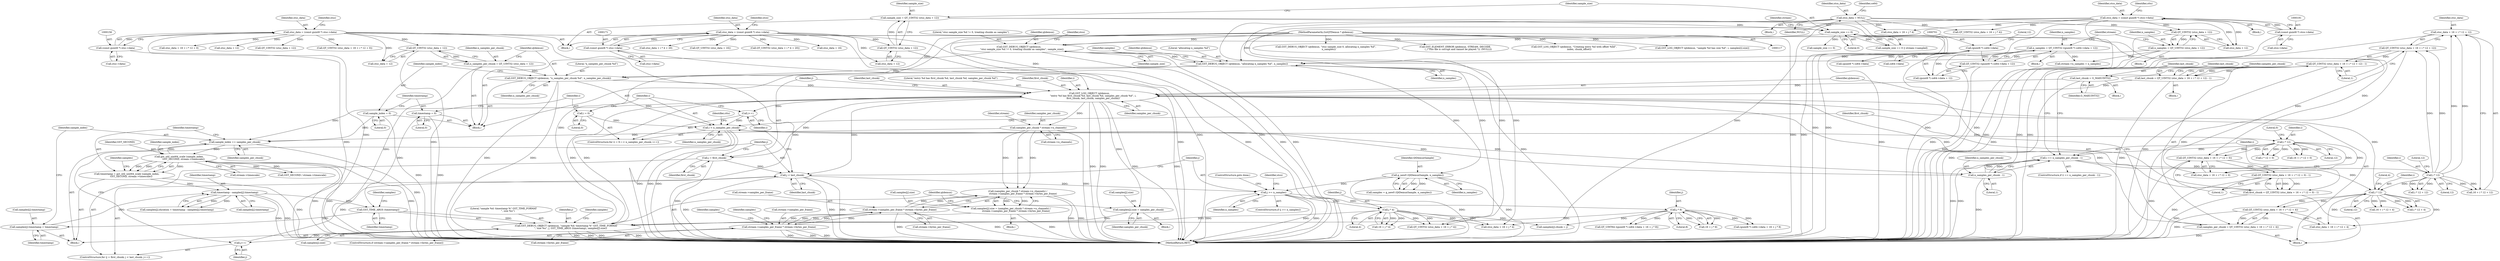 digraph "0_gstreamer_bdc20b9baf13564d9a061343416395f8f9a92b53@pointer" {
"1000784" [label="(Call,stsc_data + 16 + i * 12 + 12)"];
"1000789" [label="(Call,i * 12)"];
"1000769" [label="(Call,i == n_samples_per_chunk - 1)"];
"1000763" [label="(Call,i * 12)"];
"1000745" [label="(Call,i < n_samples_per_chunk)"];
"1000748" [label="(Call,i++)"];
"1000806" [label="(Call,GST_LOG_OBJECT (qtdemux,\n          \"entry %d has first_chunk %d, last_chunk %d, samples_per_chunk %d\", i,\n          first_chunk, last_chunk, samples_per_chunk))"];
"1000731" [label="(Call,GST_DEBUG_OBJECT (qtdemux, \"n_samples_per_chunk %d\", n_samples_per_chunk))"];
"1000711" [label="(Call,GST_DEBUG_OBJECT (qtdemux, \"allocating n_samples %d\", n_samples))"];
"1000681" [label="(Call,GST_DEBUG_OBJECT (qtdemux,\n        \"stsz sample_size %d != 0, treating chunks as samples\", sample_size))"];
"1000118" [label="(MethodParameterIn,GstQTDemux * qtdemux)"];
"1000226" [label="(Call,sample_size == 0)"];
"1000218" [label="(Call,sample_size = QT_UINT32 (stsz_data + 12))"];
"1000220" [label="(Call,QT_UINT32 (stsz_data + 12))"];
"1000168" [label="(Call,stsz_data = (const guint8 *) stsz->data)"];
"1000170" [label="(Call,(const guint8 *) stsz->data)"];
"1000696" [label="(Call,n_samples = QT_UINT32 ((guint8 *) co64->data + 12))"];
"1000698" [label="(Call,QT_UINT32 ((guint8 *) co64->data + 12))"];
"1000700" [label="(Call,(guint8 *) co64->data)"];
"1000688" [label="(Call,n_samples = QT_UINT32 (stco_data + 12))"];
"1000690" [label="(Call,QT_UINT32 (stco_data + 12))"];
"1000188" [label="(Call,stco_data = (const guint8 *) stco->data)"];
"1000190" [label="(Call,(const guint8 *) stco->data)"];
"1000197" [label="(Call,stco_data = NULL)"];
"1000725" [label="(Call,n_samples_per_chunk = QT_UINT32 (stsc_data + 12))"];
"1000727" [label="(Call,QT_UINT32 (stsc_data + 12))"];
"1000153" [label="(Call,stsc_data = (const guint8 *) stsc->data)"];
"1000155" [label="(Call,(const guint8 *) stsc->data)"];
"1000909" [label="(Call,GST_DEBUG_OBJECT (qtdemux, \"sample %d: timestamp %\" GST_TIME_FORMAT\n            \", size %u\", j, GST_TIME_ARGS (timestamp), samples[j].size))"];
"1000855" [label="(Call,j * 8)"];
"1000825" [label="(Call,j >= n_samples)"];
"1000817" [label="(Call,j < last_chunk)"];
"1000814" [label="(Call,j = first_chunk)"];
"1000820" [label="(Call,j++)"];
"1000717" [label="(Call,g_new0 (QtDemuxSample, n_samples))"];
"1000839" [label="(Call,j * 4)"];
"1000913" [label="(Call,GST_TIME_ARGS (timestamp))"];
"1000738" [label="(Call,timestamp = 0)"];
"1000944" [label="(Call,timestamp - samples[j].timestamp)"];
"1000930" [label="(Call,timestamp = gst_util_uint64_scale (sample_index,\n            GST_SECOND, stream->timescale))"];
"1000932" [label="(Call,gst_util_uint64_scale (sample_index,\n            GST_SECOND, stream->timescale))"];
"1000927" [label="(Call,sample_index += samples_per_chunk)"];
"1000888" [label="(Call,samples_per_chunk * stream->n_channels)"];
"1000735" [label="(Call,sample_index = 0)"];
"1000920" [label="(Call,samples[j].timestamp = timestamp)"];
"1000881" [label="(Call,samples[j].size = (samples_per_chunk * stream->n_channels) /\n              stream->samples_per_frame * stream->bytes_per_frame)"];
"1000887" [label="(Call,(samples_per_chunk * stream->n_channels) /\n              stream->samples_per_frame * stream->bytes_per_frame)"];
"1000893" [label="(Call,stream->samples_per_frame * stream->bytes_per_frame)"];
"1000873" [label="(Call,stream->samples_per_frame * stream->bytes_per_frame)"];
"1000902" [label="(Call,samples[j].size = samples_per_chunk)"];
"1000802" [label="(Call,i * 12)"];
"1000754" [label="(Call,first_chunk = QT_UINT32 (stsc_data + 16 + i * 12 + 0) - 1)"];
"1000756" [label="(Call,QT_UINT32 (stsc_data + 16 + i * 12 + 0) - 1)"];
"1000757" [label="(Call,QT_UINT32 (stsc_data + 16 + i * 12 + 0))"];
"1000780" [label="(Call,last_chunk = QT_UINT32 (stsc_data + 16 + i * 12 + 12) - 1)"];
"1000782" [label="(Call,QT_UINT32 (stsc_data + 16 + i * 12 + 12) - 1)"];
"1000783" [label="(Call,QT_UINT32 (stsc_data + 16 + i * 12 + 12))"];
"1000775" [label="(Call,last_chunk = G_MAXUINT32)"];
"1000794" [label="(Call,samples_per_chunk = QT_UINT32 (stsc_data + 16 + i * 12 + 4))"];
"1000796" [label="(Call,QT_UINT32 (stsc_data + 16 + i * 12 + 4))"];
"1000742" [label="(Call,i = 0)"];
"1000771" [label="(Call,n_samples_per_chunk - 1)"];
"1000779" [label="(Block,)"];
"1000742" [label="(Call,i = 0)"];
"1000754" [label="(Call,first_chunk = QT_UINT32 (stsc_data + 16 + i * 12 + 0) - 1)"];
"1000172" [label="(Call,stsz->data)"];
"1000848" [label="(Call,(guint8 *) co64->data)"];
"1000192" [label="(Call,stco->data)"];
"1000187" [label="(Block,)"];
"1000780" [label="(Call,last_chunk = QT_UINT32 (stsc_data + 16 + i * 12 + 12) - 1)"];
"1000681" [label="(Call,GST_DEBUG_OBJECT (qtdemux,\n        \"stsz sample_size %d != 0, treating chunks as samples\", sample_size))"];
"1000913" [label="(Call,GST_TIME_ARGS (timestamp))"];
"1000705" [label="(Literal,12)"];
"1000269" [label="(Call,sample_size == 0)"];
"1000697" [label="(Identifier,n_samples)"];
"1000732" [label="(Identifier,qtdemux)"];
"1000728" [label="(Call,stsc_data + 12)"];
"1000782" [label="(Call,QT_UINT32 (stsc_data + 16 + i * 12 + 12) - 1)"];
"1000801" [label="(Call,i * 12 + 4)"];
"1000944" [label="(Call,timestamp - samples[j].timestamp)"];
"1000857" [label="(Literal,8)"];
"1000890" [label="(Call,stream->n_channels)"];
"1000828" [label="(ControlStructure,goto done;)"];
"1000806" [label="(Call,GST_LOG_OBJECT (qtdemux,\n          \"entry %d has first_chunk %d, last_chunk %d, samples_per_chunk %d\", i,\n          first_chunk, last_chunk, samples_per_chunk))"];
"1000750" [label="(Block,)"];
"1000897" [label="(Call,stream->bytes_per_frame)"];
"1000873" [label="(Call,stream->samples_per_frame * stream->bytes_per_frame)"];
"1000208" [label="(Identifier,stts)"];
"1000202" [label="(Identifier,co64)"];
"1000239" [label="(Call,GST_DEBUG_OBJECT (qtdemux, \"stsz sample_size 0, allocating n_samples %d\",\n        n_samples))"];
"1000168" [label="(Call,stsz_data = (const guint8 *) stsz->data)"];
"1000858" [label="(Call,samples[j].chunk = j)"];
"1000847" [label="(Call,(guint8 *) co64->data + 16 + j * 8)"];
"1000745" [label="(Call,i < n_samples_per_chunk)"];
"1000758" [label="(Call,stsc_data + 16 + i * 12 + 0)"];
"1000809" [label="(Identifier,i)"];
"1000711" [label="(Call,GST_DEBUG_OBJECT (qtdemux, \"allocating n_samples %d\", n_samples))"];
"1000910" [label="(Identifier,qtdemux)"];
"1000740" [label="(Literal,0)"];
"1000714" [label="(Identifier,n_samples)"];
"1000702" [label="(Call,co64->data)"];
"1000689" [label="(Identifier,n_samples)"];
"1000176" [label="(Identifier,stco)"];
"1000855" [label="(Call,j * 8)"];
"1000774" [label="(Block,)"];
"1000220" [label="(Call,QT_UINT32 (stsz_data + 12))"];
"1000726" [label="(Identifier,n_samples_per_chunk)"];
"1001059" [label="(Call,GST_ELEMENT_ERROR (qtdemux, STREAM, DECODE,\n        (_(\"This file is corrupt and cannot be played.\")), (NULL)))"];
"1000196" [label="(Block,)"];
"1000926" [label="(Identifier,timestamp)"];
"1000877" [label="(Call,stream->bytes_per_frame)"];
"1000746" [label="(Identifier,i)"];
"1000336" [label="(Call,stsc_data + 16 + i * 12 + 0)"];
"1000834" [label="(Call,QT_UINT32 (stco_data + 16 + j * 4))"];
"1000902" [label="(Call,samples[j].size = samples_per_chunk)"];
"1000434" [label="(Call,GST_LOG_OBJECT (qtdemux, \"Creating entry %d with offset %lld\",\n              index, chunk_offset))"];
"1000313" [label="(Call,stsc_data + 12)"];
"1000199" [label="(Identifier,NULL)"];
"1000762" [label="(Call,i * 12 + 0)"];
"1000818" [label="(Identifier,j)"];
"1000735" [label="(Call,sample_index = 0)"];
"1000908" [label="(Identifier,samples_per_chunk)"];
"1000755" [label="(Identifier,first_chunk)"];
"1000190" [label="(Call,(const guint8 *) stco->data)"];
"1000400" [label="(Call,QT_UINT32 (stco_data + 16 + j * 4))"];
"1000718" [label="(Identifier,QtDemuxSample)"];
"1000749" [label="(Identifier,i)"];
"1000785" [label="(Identifier,stsc_data)"];
"1000912" [label="(Identifier,j)"];
"1000748" [label="(Call,i++)"];
"1000197" [label="(Call,stco_data = NULL)"];
"1000923" [label="(Identifier,samples)"];
"1000700" [label="(Call,(guint8 *) co64->data)"];
"1000945" [label="(Identifier,timestamp)"];
"1000706" [label="(Call,stream->n_samples = n_samples)"];
"1000771" [label="(Call,n_samples_per_chunk - 1)"];
"1000118" [label="(MethodParameterIn,GstQTDemux * qtdemux)"];
"1000279" [label="(Call,stsz_data + i * 4 + 20)"];
"1000901" [label="(Block,)"];
"1000932" [label="(Call,gst_util_uint64_scale (sample_index,\n            GST_SECOND, stream->timescale))"];
"1000312" [label="(Call,QT_UINT32 (stsc_data + 12))"];
"1000235" [label="(Call,QT_UINT32 (stsz_data + 16))"];
"1000278" [label="(Call,QT_UINT32 (stsz_data + i * 4 + 20))"];
"1000920" [label="(Call,samples[j].timestamp = timestamp)"];
"1000813" [label="(ControlStructure,for (j = first_chunk; j < last_chunk; j++))"];
"1000935" [label="(Call,stream->timescale)"];
"1000933" [label="(Identifier,sample_index)"];
"1000783" [label="(Call,QT_UINT32 (stsc_data + 16 + i * 12 + 12))"];
"1000767" [label="(Literal,1)"];
"1000903" [label="(Call,samples[j].size)"];
"1000230" [label="(Identifier,stream)"];
"1000853" [label="(Call,16 + j * 8)"];
"1000821" [label="(Identifier,j)"];
"1000784" [label="(Call,stsc_data + 16 + i * 12 + 12)"];
"1000881" [label="(Call,samples[j].size = (samples_per_chunk * stream->n_channels) /\n              stream->samples_per_frame * stream->bytes_per_frame)"];
"1000756" [label="(Call,QT_UINT32 (stsc_data + 16 + i * 12 + 0) - 1)"];
"1000811" [label="(Identifier,last_chunk)"];
"1000769" [label="(Call,i == n_samples_per_chunk - 1)"];
"1000696" [label="(Call,n_samples = QT_UINT32 ((guint8 *) co64->data + 12))"];
"1000690" [label="(Call,QT_UINT32 (stco_data + 12))"];
"1000699" [label="(Call,(guint8 *) co64->data + 12)"];
"1000716" [label="(Identifier,samples)"];
"1000764" [label="(Identifier,i)"];
"1000736" [label="(Identifier,sample_index)"];
"1000777" [label="(Identifier,G_MAXUINT32)"];
"1000796" [label="(Call,QT_UINT32 (stsc_data + 16 + i * 12 + 4))"];
"1000765" [label="(Literal,12)"];
"1000814" [label="(Call,j = first_chunk)"];
"1000773" [label="(Literal,1)"];
"1000808" [label="(Literal,\"entry %d has first_chunk %d, last_chunk %d, samples_per_chunk %d\")"];
"1000895" [label="(Identifier,stream)"];
"1000841" [label="(Literal,4)"];
"1000218" [label="(Call,sample_size = QT_UINT32 (stsz_data + 12))"];
"1000731" [label="(Call,GST_DEBUG_OBJECT (qtdemux, \"n_samples_per_chunk %d\", n_samples_per_chunk))"];
"1000791" [label="(Literal,12)"];
"1000221" [label="(Call,stsz_data + 12)"];
"1000169" [label="(Identifier,stsz_data)"];
"1000840" [label="(Identifier,j)"];
"1000805" [label="(Literal,4)"];
"1000846" [label="(Call,QT_UINT64 ((guint8 *) co64->data + 16 + j * 8))"];
"1000763" [label="(Call,i * 12)"];
"1000708" [label="(Identifier,stream)"];
"1000691" [label="(Call,stco_data + 12)"];
"1000911" [label="(Literal,\"sample %d: timestamp %\" GST_TIME_FORMAT\n            \", size %u\")"];
"1000790" [label="(Identifier,i)"];
"1000820" [label="(Call,j++)"];
"1000803" [label="(Identifier,i)"];
"1000733" [label="(Literal,\"n_samples_per_chunk %d\")"];
"1000768" [label="(ControlStructure,if (i == n_samples_per_chunk - 1))"];
"1000810" [label="(Identifier,first_chunk)"];
"1000938" [label="(Call,samples[j].duration = timestamp - samples[j].timestamp)"];
"1000931" [label="(Identifier,timestamp)"];
"1000830" [label="(Identifier,stco)"];
"1000884" [label="(Identifier,samples)"];
"1000760" [label="(Call,16 + i * 12 + 0)"];
"1000795" [label="(Identifier,samples_per_chunk)"];
"1000737" [label="(Literal,0)"];
"1000219" [label="(Identifier,sample_size)"];
"1000734" [label="(Identifier,n_samples_per_chunk)"];
"1000915" [label="(Call,samples[j].size)"];
"1000819" [label="(Identifier,last_chunk)"];
"1000802" [label="(Call,i * 12)"];
"1000747" [label="(Identifier,n_samples_per_chunk)"];
"1000155" [label="(Call,(const guint8 *) stsc->data)"];
"1000888" [label="(Call,samples_per_chunk * stream->n_channels)"];
"1000824" [label="(ControlStructure,if (j >= n_samples))"];
"1000946" [label="(Call,samples[j].timestamp)"];
"1000825" [label="(Call,j >= n_samples)"];
"1000799" [label="(Call,16 + i * 12 + 4)"];
"1000712" [label="(Identifier,qtdemux)"];
"1000684" [label="(Identifier,sample_size)"];
"1000887" [label="(Call,(samples_per_chunk * stream->n_channels) /\n              stream->samples_per_frame * stream->bytes_per_frame)"];
"1000725" [label="(Call,n_samples_per_chunk = QT_UINT32 (stsc_data + 12))"];
"1000695" [label="(Block,)"];
"1000788" [label="(Call,i * 12 + 12)"];
"1000929" [label="(Identifier,samples_per_chunk)"];
"1000793" [label="(Literal,1)"];
"1000930" [label="(Call,timestamp = gst_util_uint64_scale (sample_index,\n            GST_SECOND, stream->timescale))"];
"1000941" [label="(Identifier,samples)"];
"1000882" [label="(Call,samples[j].size)"];
"1000170" [label="(Call,(const guint8 *) stsz->data)"];
"1000822" [label="(Block,)"];
"1000157" [label="(Call,stsc->data)"];
"1000792" [label="(Literal,12)"];
"1000928" [label="(Identifier,sample_index)"];
"1000914" [label="(Identifier,timestamp)"];
"1000812" [label="(Identifier,samples_per_chunk)"];
"1000294" [label="(Call,GST_LOG_OBJECT (qtdemux, \"sample %d has size %d\", i, samples[i].size))"];
"1000686" [label="(Identifier,stco)"];
"1000816" [label="(Identifier,first_chunk)"];
"1000688" [label="(Call,n_samples = QT_UINT32 (stco_data + 12))"];
"1000717" [label="(Call,g_new0 (QtDemuxSample, n_samples))"];
"1000698" [label="(Call,QT_UINT32 ((guint8 *) co64->data + 12))"];
"1000236" [label="(Call,stsz_data + 16)"];
"1000154" [label="(Identifier,stsc_data)"];
"1000225" [label="(Call,sample_size == 0 || stream->sampled)"];
"1000744" [label="(Literal,0)"];
"1000815" [label="(Identifier,j)"];
"1000789" [label="(Call,i * 12)"];
"1001049" [label="(Call,GST_SECOND / stream->timescale)"];
"1000880" [label="(Block,)"];
"1000757" [label="(Call,QT_UINT32 (stsc_data + 16 + i * 12 + 0))"];
"1000198" [label="(Identifier,stco_data)"];
"1000727" [label="(Call,QT_UINT32 (stsc_data + 12))"];
"1000163" [label="(Identifier,stsz)"];
"1000683" [label="(Literal,\"stsz sample_size %d != 0, treating chunks as samples\")"];
"1000827" [label="(Identifier,n_samples)"];
"1000770" [label="(Identifier,i)"];
"1000927" [label="(Call,sample_index += samples_per_chunk)"];
"1000835" [label="(Call,stco_data + 16 + j * 4)"];
"1000909" [label="(Call,GST_DEBUG_OBJECT (qtdemux, \"sample %d: timestamp %\" GST_TIME_FORMAT\n            \", size %u\", j, GST_TIME_ARGS (timestamp), samples[j].size))"];
"1000776" [label="(Identifier,last_chunk)"];
"1000713" [label="(Literal,\"allocating n_samples %d\")"];
"1000775" [label="(Call,last_chunk = G_MAXUINT32)"];
"1000227" [label="(Identifier,sample_size)"];
"1000738" [label="(Call,timestamp = 0)"];
"1000401" [label="(Call,stco_data + 16 + j * 4)"];
"1000893" [label="(Call,stream->samples_per_frame * stream->bytes_per_frame)"];
"1000682" [label="(Identifier,qtdemux)"];
"1000766" [label="(Literal,0)"];
"1000743" [label="(Identifier,i)"];
"1001068" [label="(MethodReturn,RET)"];
"1000817" [label="(Call,j < last_chunk)"];
"1000786" [label="(Call,16 + i * 12 + 12)"];
"1000797" [label="(Call,stsc_data + 16 + i * 12 + 4)"];
"1000807" [label="(Identifier,qtdemux)"];
"1000874" [label="(Call,stream->samples_per_frame)"];
"1000934" [label="(Identifier,GST_SECOND)"];
"1000839" [label="(Call,j * 4)"];
"1000917" [label="(Identifier,samples)"];
"1000226" [label="(Call,sample_size == 0)"];
"1000680" [label="(Block,)"];
"1000188" [label="(Call,stco_data = (const guint8 *) stco->data)"];
"1000715" [label="(Call,samples = g_new0 (QtDemuxSample, n_samples))"];
"1000687" [label="(Block,)"];
"1000794" [label="(Call,samples_per_chunk = QT_UINT32 (stsc_data + 16 + i * 12 + 4))"];
"1000741" [label="(ControlStructure,for (i = 0; i < n_samples_per_chunk; i++))"];
"1000894" [label="(Call,stream->samples_per_frame)"];
"1000121" [label="(Block,)"];
"1000189" [label="(Identifier,stco_data)"];
"1000781" [label="(Identifier,last_chunk)"];
"1000960" [label="(Identifier,ctts)"];
"1000153" [label="(Call,stsc_data = (const guint8 *) stsc->data)"];
"1000335" [label="(Call,QT_UINT32 (stsc_data + 16 + i * 12 + 0))"];
"1000872" [label="(ControlStructure,if (stream->samples_per_frame * stream->bytes_per_frame))"];
"1000889" [label="(Identifier,samples_per_chunk)"];
"1000739" [label="(Identifier,timestamp)"];
"1000826" [label="(Identifier,j)"];
"1000837" [label="(Call,16 + j * 4)"];
"1000804" [label="(Literal,12)"];
"1000856" [label="(Identifier,j)"];
"1000719" [label="(Identifier,n_samples)"];
"1000772" [label="(Identifier,n_samples_per_chunk)"];
"1000921" [label="(Call,samples[j].timestamp)"];
"1000905" [label="(Identifier,samples)"];
"1000228" [label="(Literal,0)"];
"1000784" -> "1000783"  [label="AST: "];
"1000784" -> "1000786"  [label="CFG: "];
"1000785" -> "1000784"  [label="AST: "];
"1000786" -> "1000784"  [label="AST: "];
"1000783" -> "1000784"  [label="CFG: "];
"1000784" -> "1001068"  [label="DDG: "];
"1000789" -> "1000784"  [label="DDG: "];
"1000789" -> "1000784"  [label="DDG: "];
"1000789" -> "1000788"  [label="AST: "];
"1000789" -> "1000791"  [label="CFG: "];
"1000790" -> "1000789"  [label="AST: "];
"1000791" -> "1000789"  [label="AST: "];
"1000792" -> "1000789"  [label="CFG: "];
"1000789" -> "1000783"  [label="DDG: "];
"1000789" -> "1000783"  [label="DDG: "];
"1000789" -> "1000786"  [label="DDG: "];
"1000789" -> "1000786"  [label="DDG: "];
"1000789" -> "1000788"  [label="DDG: "];
"1000789" -> "1000788"  [label="DDG: "];
"1000769" -> "1000789"  [label="DDG: "];
"1000789" -> "1000802"  [label="DDG: "];
"1000769" -> "1000768"  [label="AST: "];
"1000769" -> "1000771"  [label="CFG: "];
"1000770" -> "1000769"  [label="AST: "];
"1000771" -> "1000769"  [label="AST: "];
"1000776" -> "1000769"  [label="CFG: "];
"1000781" -> "1000769"  [label="CFG: "];
"1000769" -> "1001068"  [label="DDG: "];
"1000769" -> "1001068"  [label="DDG: "];
"1000763" -> "1000769"  [label="DDG: "];
"1000771" -> "1000769"  [label="DDG: "];
"1000771" -> "1000769"  [label="DDG: "];
"1000769" -> "1000802"  [label="DDG: "];
"1000763" -> "1000762"  [label="AST: "];
"1000763" -> "1000765"  [label="CFG: "];
"1000764" -> "1000763"  [label="AST: "];
"1000765" -> "1000763"  [label="AST: "];
"1000766" -> "1000763"  [label="CFG: "];
"1000763" -> "1000757"  [label="DDG: "];
"1000763" -> "1000757"  [label="DDG: "];
"1000763" -> "1000758"  [label="DDG: "];
"1000763" -> "1000758"  [label="DDG: "];
"1000763" -> "1000760"  [label="DDG: "];
"1000763" -> "1000760"  [label="DDG: "];
"1000763" -> "1000762"  [label="DDG: "];
"1000763" -> "1000762"  [label="DDG: "];
"1000745" -> "1000763"  [label="DDG: "];
"1000745" -> "1000741"  [label="AST: "];
"1000745" -> "1000747"  [label="CFG: "];
"1000746" -> "1000745"  [label="AST: "];
"1000747" -> "1000745"  [label="AST: "];
"1000755" -> "1000745"  [label="CFG: "];
"1000960" -> "1000745"  [label="CFG: "];
"1000745" -> "1001068"  [label="DDG: "];
"1000745" -> "1001068"  [label="DDG: "];
"1000745" -> "1001068"  [label="DDG: "];
"1000748" -> "1000745"  [label="DDG: "];
"1000742" -> "1000745"  [label="DDG: "];
"1000731" -> "1000745"  [label="DDG: "];
"1000771" -> "1000745"  [label="DDG: "];
"1000745" -> "1000771"  [label="DDG: "];
"1000748" -> "1000741"  [label="AST: "];
"1000748" -> "1000749"  [label="CFG: "];
"1000749" -> "1000748"  [label="AST: "];
"1000746" -> "1000748"  [label="CFG: "];
"1000806" -> "1000748"  [label="DDG: "];
"1000806" -> "1000750"  [label="AST: "];
"1000806" -> "1000812"  [label="CFG: "];
"1000807" -> "1000806"  [label="AST: "];
"1000808" -> "1000806"  [label="AST: "];
"1000809" -> "1000806"  [label="AST: "];
"1000810" -> "1000806"  [label="AST: "];
"1000811" -> "1000806"  [label="AST: "];
"1000812" -> "1000806"  [label="AST: "];
"1000815" -> "1000806"  [label="CFG: "];
"1000806" -> "1001068"  [label="DDG: "];
"1000806" -> "1001068"  [label="DDG: "];
"1000806" -> "1001068"  [label="DDG: "];
"1000806" -> "1001068"  [label="DDG: "];
"1000731" -> "1000806"  [label="DDG: "];
"1000909" -> "1000806"  [label="DDG: "];
"1000118" -> "1000806"  [label="DDG: "];
"1000802" -> "1000806"  [label="DDG: "];
"1000754" -> "1000806"  [label="DDG: "];
"1000780" -> "1000806"  [label="DDG: "];
"1000775" -> "1000806"  [label="DDG: "];
"1000794" -> "1000806"  [label="DDG: "];
"1000806" -> "1000814"  [label="DDG: "];
"1000806" -> "1000817"  [label="DDG: "];
"1000806" -> "1000888"  [label="DDG: "];
"1000806" -> "1000902"  [label="DDG: "];
"1000806" -> "1000909"  [label="DDG: "];
"1000806" -> "1000927"  [label="DDG: "];
"1000731" -> "1000680"  [label="AST: "];
"1000731" -> "1000734"  [label="CFG: "];
"1000732" -> "1000731"  [label="AST: "];
"1000733" -> "1000731"  [label="AST: "];
"1000734" -> "1000731"  [label="AST: "];
"1000736" -> "1000731"  [label="CFG: "];
"1000731" -> "1001068"  [label="DDG: "];
"1000731" -> "1001068"  [label="DDG: "];
"1000711" -> "1000731"  [label="DDG: "];
"1000118" -> "1000731"  [label="DDG: "];
"1000725" -> "1000731"  [label="DDG: "];
"1000711" -> "1000680"  [label="AST: "];
"1000711" -> "1000714"  [label="CFG: "];
"1000712" -> "1000711"  [label="AST: "];
"1000713" -> "1000711"  [label="AST: "];
"1000714" -> "1000711"  [label="AST: "];
"1000716" -> "1000711"  [label="CFG: "];
"1000711" -> "1001068"  [label="DDG: "];
"1000681" -> "1000711"  [label="DDG: "];
"1000118" -> "1000711"  [label="DDG: "];
"1000696" -> "1000711"  [label="DDG: "];
"1000688" -> "1000711"  [label="DDG: "];
"1000711" -> "1000717"  [label="DDG: "];
"1000681" -> "1000680"  [label="AST: "];
"1000681" -> "1000684"  [label="CFG: "];
"1000682" -> "1000681"  [label="AST: "];
"1000683" -> "1000681"  [label="AST: "];
"1000684" -> "1000681"  [label="AST: "];
"1000686" -> "1000681"  [label="CFG: "];
"1000681" -> "1001068"  [label="DDG: "];
"1000681" -> "1001068"  [label="DDG: "];
"1000118" -> "1000681"  [label="DDG: "];
"1000226" -> "1000681"  [label="DDG: "];
"1000118" -> "1000117"  [label="AST: "];
"1000118" -> "1001068"  [label="DDG: "];
"1000118" -> "1000239"  [label="DDG: "];
"1000118" -> "1000294"  [label="DDG: "];
"1000118" -> "1000434"  [label="DDG: "];
"1000118" -> "1000909"  [label="DDG: "];
"1000118" -> "1001059"  [label="DDG: "];
"1000226" -> "1000225"  [label="AST: "];
"1000226" -> "1000228"  [label="CFG: "];
"1000227" -> "1000226"  [label="AST: "];
"1000228" -> "1000226"  [label="AST: "];
"1000230" -> "1000226"  [label="CFG: "];
"1000225" -> "1000226"  [label="CFG: "];
"1000226" -> "1001068"  [label="DDG: "];
"1000226" -> "1000225"  [label="DDG: "];
"1000226" -> "1000225"  [label="DDG: "];
"1000218" -> "1000226"  [label="DDG: "];
"1000226" -> "1000269"  [label="DDG: "];
"1000218" -> "1000121"  [label="AST: "];
"1000218" -> "1000220"  [label="CFG: "];
"1000219" -> "1000218"  [label="AST: "];
"1000220" -> "1000218"  [label="AST: "];
"1000227" -> "1000218"  [label="CFG: "];
"1000218" -> "1001068"  [label="DDG: "];
"1000220" -> "1000218"  [label="DDG: "];
"1000220" -> "1000221"  [label="CFG: "];
"1000221" -> "1000220"  [label="AST: "];
"1000220" -> "1001068"  [label="DDG: "];
"1000168" -> "1000220"  [label="DDG: "];
"1000168" -> "1000121"  [label="AST: "];
"1000168" -> "1000170"  [label="CFG: "];
"1000169" -> "1000168"  [label="AST: "];
"1000170" -> "1000168"  [label="AST: "];
"1000176" -> "1000168"  [label="CFG: "];
"1000168" -> "1001068"  [label="DDG: "];
"1000168" -> "1001068"  [label="DDG: "];
"1000170" -> "1000168"  [label="DDG: "];
"1000168" -> "1000221"  [label="DDG: "];
"1000168" -> "1000235"  [label="DDG: "];
"1000168" -> "1000236"  [label="DDG: "];
"1000168" -> "1000278"  [label="DDG: "];
"1000168" -> "1000279"  [label="DDG: "];
"1000170" -> "1000172"  [label="CFG: "];
"1000171" -> "1000170"  [label="AST: "];
"1000172" -> "1000170"  [label="AST: "];
"1000170" -> "1001068"  [label="DDG: "];
"1000696" -> "1000695"  [label="AST: "];
"1000696" -> "1000698"  [label="CFG: "];
"1000697" -> "1000696"  [label="AST: "];
"1000698" -> "1000696"  [label="AST: "];
"1000708" -> "1000696"  [label="CFG: "];
"1000696" -> "1001068"  [label="DDG: "];
"1000698" -> "1000696"  [label="DDG: "];
"1000696" -> "1000706"  [label="DDG: "];
"1000698" -> "1000699"  [label="CFG: "];
"1000699" -> "1000698"  [label="AST: "];
"1000698" -> "1001068"  [label="DDG: "];
"1000700" -> "1000698"  [label="DDG: "];
"1000700" -> "1000699"  [label="AST: "];
"1000700" -> "1000702"  [label="CFG: "];
"1000701" -> "1000700"  [label="AST: "];
"1000702" -> "1000700"  [label="AST: "];
"1000705" -> "1000700"  [label="CFG: "];
"1000700" -> "1001068"  [label="DDG: "];
"1000700" -> "1000699"  [label="DDG: "];
"1000700" -> "1000848"  [label="DDG: "];
"1000688" -> "1000687"  [label="AST: "];
"1000688" -> "1000690"  [label="CFG: "];
"1000689" -> "1000688"  [label="AST: "];
"1000690" -> "1000688"  [label="AST: "];
"1000708" -> "1000688"  [label="CFG: "];
"1000688" -> "1001068"  [label="DDG: "];
"1000690" -> "1000688"  [label="DDG: "];
"1000688" -> "1000706"  [label="DDG: "];
"1000690" -> "1000691"  [label="CFG: "];
"1000691" -> "1000690"  [label="AST: "];
"1000690" -> "1001068"  [label="DDG: "];
"1000188" -> "1000690"  [label="DDG: "];
"1000197" -> "1000690"  [label="DDG: "];
"1000188" -> "1000187"  [label="AST: "];
"1000188" -> "1000190"  [label="CFG: "];
"1000189" -> "1000188"  [label="AST: "];
"1000190" -> "1000188"  [label="AST: "];
"1000208" -> "1000188"  [label="CFG: "];
"1000188" -> "1001068"  [label="DDG: "];
"1000188" -> "1001068"  [label="DDG: "];
"1000190" -> "1000188"  [label="DDG: "];
"1000188" -> "1000400"  [label="DDG: "];
"1000188" -> "1000401"  [label="DDG: "];
"1000188" -> "1000691"  [label="DDG: "];
"1000188" -> "1000834"  [label="DDG: "];
"1000188" -> "1000835"  [label="DDG: "];
"1000190" -> "1000192"  [label="CFG: "];
"1000191" -> "1000190"  [label="AST: "];
"1000192" -> "1000190"  [label="AST: "];
"1000190" -> "1001068"  [label="DDG: "];
"1000197" -> "1000196"  [label="AST: "];
"1000197" -> "1000199"  [label="CFG: "];
"1000198" -> "1000197"  [label="AST: "];
"1000199" -> "1000197"  [label="AST: "];
"1000202" -> "1000197"  [label="CFG: "];
"1000197" -> "1001068"  [label="DDG: "];
"1000197" -> "1000400"  [label="DDG: "];
"1000197" -> "1000401"  [label="DDG: "];
"1000197" -> "1000691"  [label="DDG: "];
"1000197" -> "1000834"  [label="DDG: "];
"1000197" -> "1000835"  [label="DDG: "];
"1000725" -> "1000680"  [label="AST: "];
"1000725" -> "1000727"  [label="CFG: "];
"1000726" -> "1000725"  [label="AST: "];
"1000727" -> "1000725"  [label="AST: "];
"1000732" -> "1000725"  [label="CFG: "];
"1000725" -> "1001068"  [label="DDG: "];
"1000727" -> "1000725"  [label="DDG: "];
"1000727" -> "1000728"  [label="CFG: "];
"1000728" -> "1000727"  [label="AST: "];
"1000727" -> "1001068"  [label="DDG: "];
"1000153" -> "1000727"  [label="DDG: "];
"1000153" -> "1000121"  [label="AST: "];
"1000153" -> "1000155"  [label="CFG: "];
"1000154" -> "1000153"  [label="AST: "];
"1000155" -> "1000153"  [label="AST: "];
"1000163" -> "1000153"  [label="CFG: "];
"1000153" -> "1001068"  [label="DDG: "];
"1000153" -> "1001068"  [label="DDG: "];
"1000155" -> "1000153"  [label="DDG: "];
"1000153" -> "1000312"  [label="DDG: "];
"1000153" -> "1000313"  [label="DDG: "];
"1000153" -> "1000335"  [label="DDG: "];
"1000153" -> "1000336"  [label="DDG: "];
"1000153" -> "1000728"  [label="DDG: "];
"1000153" -> "1000757"  [label="DDG: "];
"1000153" -> "1000758"  [label="DDG: "];
"1000155" -> "1000157"  [label="CFG: "];
"1000156" -> "1000155"  [label="AST: "];
"1000157" -> "1000155"  [label="AST: "];
"1000155" -> "1001068"  [label="DDG: "];
"1000909" -> "1000822"  [label="AST: "];
"1000909" -> "1000915"  [label="CFG: "];
"1000910" -> "1000909"  [label="AST: "];
"1000911" -> "1000909"  [label="AST: "];
"1000912" -> "1000909"  [label="AST: "];
"1000913" -> "1000909"  [label="AST: "];
"1000915" -> "1000909"  [label="AST: "];
"1000923" -> "1000909"  [label="CFG: "];
"1000909" -> "1001068"  [label="DDG: "];
"1000909" -> "1001068"  [label="DDG: "];
"1000909" -> "1001068"  [label="DDG: "];
"1000909" -> "1001068"  [label="DDG: "];
"1000909" -> "1000820"  [label="DDG: "];
"1000855" -> "1000909"  [label="DDG: "];
"1000839" -> "1000909"  [label="DDG: "];
"1000913" -> "1000909"  [label="DDG: "];
"1000881" -> "1000909"  [label="DDG: "];
"1000902" -> "1000909"  [label="DDG: "];
"1000855" -> "1000853"  [label="AST: "];
"1000855" -> "1000857"  [label="CFG: "];
"1000856" -> "1000855"  [label="AST: "];
"1000857" -> "1000855"  [label="AST: "];
"1000853" -> "1000855"  [label="CFG: "];
"1000855" -> "1000846"  [label="DDG: "];
"1000855" -> "1000846"  [label="DDG: "];
"1000855" -> "1000847"  [label="DDG: "];
"1000855" -> "1000847"  [label="DDG: "];
"1000855" -> "1000853"  [label="DDG: "];
"1000855" -> "1000853"  [label="DDG: "];
"1000825" -> "1000855"  [label="DDG: "];
"1000855" -> "1000858"  [label="DDG: "];
"1000825" -> "1000824"  [label="AST: "];
"1000825" -> "1000827"  [label="CFG: "];
"1000826" -> "1000825"  [label="AST: "];
"1000827" -> "1000825"  [label="AST: "];
"1000828" -> "1000825"  [label="CFG: "];
"1000830" -> "1000825"  [label="CFG: "];
"1000825" -> "1001068"  [label="DDG: "];
"1000825" -> "1001068"  [label="DDG: "];
"1000825" -> "1001068"  [label="DDG: "];
"1000817" -> "1000825"  [label="DDG: "];
"1000717" -> "1000825"  [label="DDG: "];
"1000825" -> "1000839"  [label="DDG: "];
"1000817" -> "1000813"  [label="AST: "];
"1000817" -> "1000819"  [label="CFG: "];
"1000818" -> "1000817"  [label="AST: "];
"1000819" -> "1000817"  [label="AST: "];
"1000826" -> "1000817"  [label="CFG: "];
"1000749" -> "1000817"  [label="CFG: "];
"1000817" -> "1001068"  [label="DDG: "];
"1000817" -> "1001068"  [label="DDG: "];
"1000817" -> "1001068"  [label="DDG: "];
"1000814" -> "1000817"  [label="DDG: "];
"1000820" -> "1000817"  [label="DDG: "];
"1000814" -> "1000813"  [label="AST: "];
"1000814" -> "1000816"  [label="CFG: "];
"1000815" -> "1000814"  [label="AST: "];
"1000816" -> "1000814"  [label="AST: "];
"1000818" -> "1000814"  [label="CFG: "];
"1000814" -> "1001068"  [label="DDG: "];
"1000820" -> "1000813"  [label="AST: "];
"1000820" -> "1000821"  [label="CFG: "];
"1000821" -> "1000820"  [label="AST: "];
"1000818" -> "1000820"  [label="CFG: "];
"1000717" -> "1000715"  [label="AST: "];
"1000717" -> "1000719"  [label="CFG: "];
"1000718" -> "1000717"  [label="AST: "];
"1000719" -> "1000717"  [label="AST: "];
"1000715" -> "1000717"  [label="CFG: "];
"1000717" -> "1001068"  [label="DDG: "];
"1000717" -> "1001068"  [label="DDG: "];
"1000717" -> "1000715"  [label="DDG: "];
"1000717" -> "1000715"  [label="DDG: "];
"1000839" -> "1000837"  [label="AST: "];
"1000839" -> "1000841"  [label="CFG: "];
"1000840" -> "1000839"  [label="AST: "];
"1000841" -> "1000839"  [label="AST: "];
"1000837" -> "1000839"  [label="CFG: "];
"1000839" -> "1000834"  [label="DDG: "];
"1000839" -> "1000834"  [label="DDG: "];
"1000839" -> "1000835"  [label="DDG: "];
"1000839" -> "1000835"  [label="DDG: "];
"1000839" -> "1000837"  [label="DDG: "];
"1000839" -> "1000837"  [label="DDG: "];
"1000839" -> "1000858"  [label="DDG: "];
"1000913" -> "1000914"  [label="CFG: "];
"1000914" -> "1000913"  [label="AST: "];
"1000917" -> "1000913"  [label="CFG: "];
"1000738" -> "1000913"  [label="DDG: "];
"1000944" -> "1000913"  [label="DDG: "];
"1000913" -> "1000920"  [label="DDG: "];
"1000738" -> "1000680"  [label="AST: "];
"1000738" -> "1000740"  [label="CFG: "];
"1000739" -> "1000738"  [label="AST: "];
"1000740" -> "1000738"  [label="AST: "];
"1000743" -> "1000738"  [label="CFG: "];
"1000738" -> "1001068"  [label="DDG: "];
"1000944" -> "1000938"  [label="AST: "];
"1000944" -> "1000946"  [label="CFG: "];
"1000945" -> "1000944"  [label="AST: "];
"1000946" -> "1000944"  [label="AST: "];
"1000938" -> "1000944"  [label="CFG: "];
"1000944" -> "1001068"  [label="DDG: "];
"1000944" -> "1001068"  [label="DDG: "];
"1000944" -> "1000938"  [label="DDG: "];
"1000944" -> "1000938"  [label="DDG: "];
"1000930" -> "1000944"  [label="DDG: "];
"1000920" -> "1000944"  [label="DDG: "];
"1000930" -> "1000822"  [label="AST: "];
"1000930" -> "1000932"  [label="CFG: "];
"1000931" -> "1000930"  [label="AST: "];
"1000932" -> "1000930"  [label="AST: "];
"1000941" -> "1000930"  [label="CFG: "];
"1000930" -> "1001068"  [label="DDG: "];
"1000932" -> "1000930"  [label="DDG: "];
"1000932" -> "1000930"  [label="DDG: "];
"1000932" -> "1000930"  [label="DDG: "];
"1000932" -> "1000935"  [label="CFG: "];
"1000933" -> "1000932"  [label="AST: "];
"1000934" -> "1000932"  [label="AST: "];
"1000935" -> "1000932"  [label="AST: "];
"1000932" -> "1001068"  [label="DDG: "];
"1000932" -> "1001068"  [label="DDG: "];
"1000932" -> "1001068"  [label="DDG: "];
"1000932" -> "1000927"  [label="DDG: "];
"1000927" -> "1000932"  [label="DDG: "];
"1000932" -> "1001049"  [label="DDG: "];
"1000932" -> "1001049"  [label="DDG: "];
"1000927" -> "1000822"  [label="AST: "];
"1000927" -> "1000929"  [label="CFG: "];
"1000928" -> "1000927"  [label="AST: "];
"1000929" -> "1000927"  [label="AST: "];
"1000931" -> "1000927"  [label="CFG: "];
"1000927" -> "1001068"  [label="DDG: "];
"1000888" -> "1000927"  [label="DDG: "];
"1000735" -> "1000927"  [label="DDG: "];
"1000888" -> "1000887"  [label="AST: "];
"1000888" -> "1000890"  [label="CFG: "];
"1000889" -> "1000888"  [label="AST: "];
"1000890" -> "1000888"  [label="AST: "];
"1000895" -> "1000888"  [label="CFG: "];
"1000888" -> "1001068"  [label="DDG: "];
"1000888" -> "1000887"  [label="DDG: "];
"1000888" -> "1000887"  [label="DDG: "];
"1000735" -> "1000680"  [label="AST: "];
"1000735" -> "1000737"  [label="CFG: "];
"1000736" -> "1000735"  [label="AST: "];
"1000737" -> "1000735"  [label="AST: "];
"1000739" -> "1000735"  [label="CFG: "];
"1000735" -> "1001068"  [label="DDG: "];
"1000920" -> "1000822"  [label="AST: "];
"1000920" -> "1000926"  [label="CFG: "];
"1000921" -> "1000920"  [label="AST: "];
"1000926" -> "1000920"  [label="AST: "];
"1000928" -> "1000920"  [label="CFG: "];
"1000881" -> "1000880"  [label="AST: "];
"1000881" -> "1000887"  [label="CFG: "];
"1000882" -> "1000881"  [label="AST: "];
"1000887" -> "1000881"  [label="AST: "];
"1000910" -> "1000881"  [label="CFG: "];
"1000881" -> "1001068"  [label="DDG: "];
"1000887" -> "1000881"  [label="DDG: "];
"1000887" -> "1000881"  [label="DDG: "];
"1000887" -> "1000893"  [label="CFG: "];
"1000893" -> "1000887"  [label="AST: "];
"1000887" -> "1001068"  [label="DDG: "];
"1000887" -> "1001068"  [label="DDG: "];
"1000893" -> "1000887"  [label="DDG: "];
"1000893" -> "1000887"  [label="DDG: "];
"1000893" -> "1000897"  [label="CFG: "];
"1000894" -> "1000893"  [label="AST: "];
"1000897" -> "1000893"  [label="AST: "];
"1000893" -> "1001068"  [label="DDG: "];
"1000893" -> "1001068"  [label="DDG: "];
"1000893" -> "1000873"  [label="DDG: "];
"1000893" -> "1000873"  [label="DDG: "];
"1000873" -> "1000893"  [label="DDG: "];
"1000873" -> "1000893"  [label="DDG: "];
"1000873" -> "1000872"  [label="AST: "];
"1000873" -> "1000877"  [label="CFG: "];
"1000874" -> "1000873"  [label="AST: "];
"1000877" -> "1000873"  [label="AST: "];
"1000884" -> "1000873"  [label="CFG: "];
"1000905" -> "1000873"  [label="CFG: "];
"1000873" -> "1001068"  [label="DDG: "];
"1000873" -> "1001068"  [label="DDG: "];
"1000873" -> "1001068"  [label="DDG: "];
"1000902" -> "1000901"  [label="AST: "];
"1000902" -> "1000908"  [label="CFG: "];
"1000903" -> "1000902"  [label="AST: "];
"1000908" -> "1000902"  [label="AST: "];
"1000910" -> "1000902"  [label="CFG: "];
"1000802" -> "1000801"  [label="AST: "];
"1000802" -> "1000804"  [label="CFG: "];
"1000803" -> "1000802"  [label="AST: "];
"1000804" -> "1000802"  [label="AST: "];
"1000805" -> "1000802"  [label="CFG: "];
"1000802" -> "1000796"  [label="DDG: "];
"1000802" -> "1000796"  [label="DDG: "];
"1000802" -> "1000797"  [label="DDG: "];
"1000802" -> "1000797"  [label="DDG: "];
"1000802" -> "1000799"  [label="DDG: "];
"1000802" -> "1000799"  [label="DDG: "];
"1000802" -> "1000801"  [label="DDG: "];
"1000802" -> "1000801"  [label="DDG: "];
"1000754" -> "1000750"  [label="AST: "];
"1000754" -> "1000756"  [label="CFG: "];
"1000755" -> "1000754"  [label="AST: "];
"1000756" -> "1000754"  [label="AST: "];
"1000770" -> "1000754"  [label="CFG: "];
"1000754" -> "1001068"  [label="DDG: "];
"1000756" -> "1000754"  [label="DDG: "];
"1000756" -> "1000754"  [label="DDG: "];
"1000756" -> "1000767"  [label="CFG: "];
"1000757" -> "1000756"  [label="AST: "];
"1000767" -> "1000756"  [label="AST: "];
"1000756" -> "1001068"  [label="DDG: "];
"1000757" -> "1000756"  [label="DDG: "];
"1000757" -> "1000758"  [label="CFG: "];
"1000758" -> "1000757"  [label="AST: "];
"1000767" -> "1000757"  [label="CFG: "];
"1000757" -> "1001068"  [label="DDG: "];
"1000780" -> "1000779"  [label="AST: "];
"1000780" -> "1000782"  [label="CFG: "];
"1000781" -> "1000780"  [label="AST: "];
"1000782" -> "1000780"  [label="AST: "];
"1000795" -> "1000780"  [label="CFG: "];
"1000780" -> "1001068"  [label="DDG: "];
"1000782" -> "1000780"  [label="DDG: "];
"1000782" -> "1000780"  [label="DDG: "];
"1000782" -> "1000793"  [label="CFG: "];
"1000783" -> "1000782"  [label="AST: "];
"1000793" -> "1000782"  [label="AST: "];
"1000782" -> "1001068"  [label="DDG: "];
"1000783" -> "1000782"  [label="DDG: "];
"1000793" -> "1000783"  [label="CFG: "];
"1000783" -> "1001068"  [label="DDG: "];
"1000775" -> "1000774"  [label="AST: "];
"1000775" -> "1000777"  [label="CFG: "];
"1000776" -> "1000775"  [label="AST: "];
"1000777" -> "1000775"  [label="AST: "];
"1000795" -> "1000775"  [label="CFG: "];
"1000775" -> "1001068"  [label="DDG: "];
"1000794" -> "1000750"  [label="AST: "];
"1000794" -> "1000796"  [label="CFG: "];
"1000795" -> "1000794"  [label="AST: "];
"1000796" -> "1000794"  [label="AST: "];
"1000807" -> "1000794"  [label="CFG: "];
"1000794" -> "1001068"  [label="DDG: "];
"1000796" -> "1000794"  [label="DDG: "];
"1000796" -> "1000797"  [label="CFG: "];
"1000797" -> "1000796"  [label="AST: "];
"1000796" -> "1001068"  [label="DDG: "];
"1000742" -> "1000741"  [label="AST: "];
"1000742" -> "1000744"  [label="CFG: "];
"1000743" -> "1000742"  [label="AST: "];
"1000744" -> "1000742"  [label="AST: "];
"1000746" -> "1000742"  [label="CFG: "];
"1000771" -> "1000773"  [label="CFG: "];
"1000772" -> "1000771"  [label="AST: "];
"1000773" -> "1000771"  [label="AST: "];
"1000771" -> "1001068"  [label="DDG: "];
}

